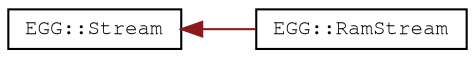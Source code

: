 digraph "Graphical Class Hierarchy"
{
 // LATEX_PDF_SIZE
  edge [fontname="FreeMono",fontsize="10",labelfontname="FreeMono",labelfontsize="10"];
  node [fontname="FreeMono",fontsize="10",shape=record];
  rankdir="LR";
  Node0 [label="EGG::Stream",height=0.2,width=0.4,color="black", fillcolor="white", style="filled",URL="$struct_e_g_g_1_1_stream.html",tooltip=" "];
  Node0 -> Node1 [dir="back",color="firebrick4",fontsize="10",style="solid",fontname="FreeMono"];
  Node1 [label="EGG::RamStream",height=0.2,width=0.4,color="black", fillcolor="white", style="filled",URL="$class_e_g_g_1_1_ram_stream.html",tooltip="The Stream class allows for reading binary / text streams from RAM."];
}
